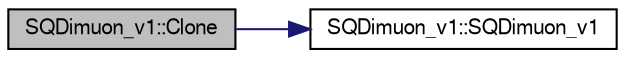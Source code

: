 digraph "SQDimuon_v1::Clone"
{
  bgcolor="transparent";
  edge [fontname="FreeSans",fontsize="10",labelfontname="FreeSans",labelfontsize="10"];
  node [fontname="FreeSans",fontsize="10",shape=record];
  rankdir="LR";
  Node1 [label="SQDimuon_v1::Clone",height=0.2,width=0.4,color="black", fillcolor="grey75", style="filled" fontcolor="black"];
  Node1 -> Node2 [color="midnightblue",fontsize="10",style="solid",fontname="FreeSans"];
  Node2 [label="SQDimuon_v1::SQDimuon_v1",height=0.2,width=0.4,color="black",URL="$d0/d85/classSQDimuon__v1.html#a1d4a87b1594ae44d3d9992bdbe8882b6"];
}
